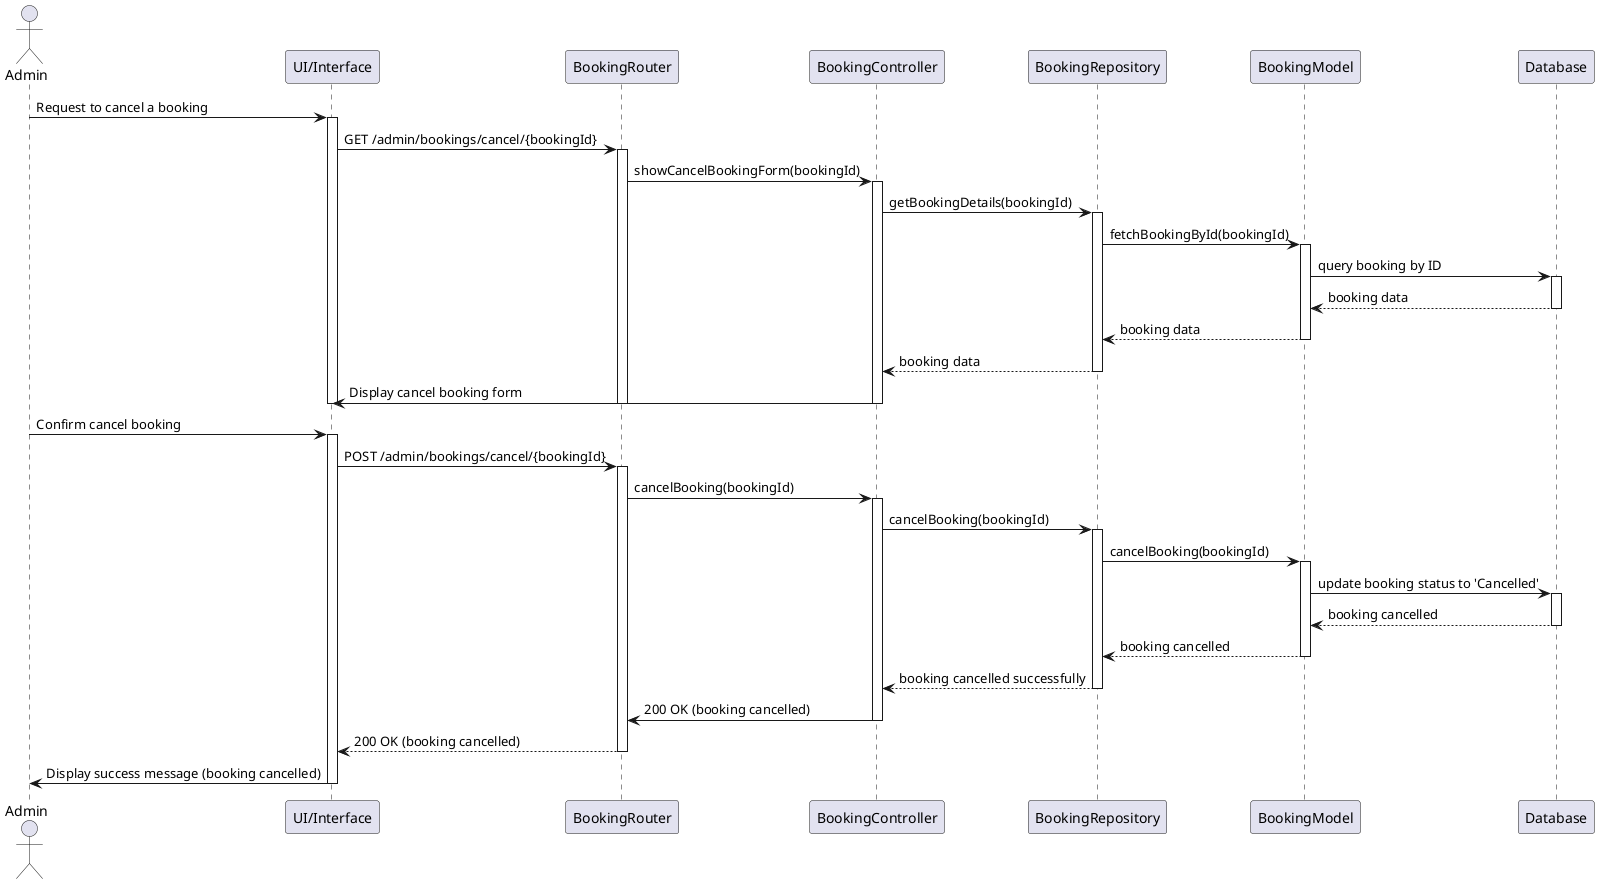 @startuml
actor Admin
participant "UI/Interface" as UI
participant "BookingRouter" as Router
participant "BookingController" as Controller
participant "BookingRepository" as Repository
participant "BookingModel" as BookingModel
participant "Database" as DB

Admin -> UI: Request to cancel a booking
activate UI
UI -> Router: GET /admin/bookings/cancel/{bookingId}
activate Router
Router -> Controller: showCancelBookingForm(bookingId)
activate Controller
Controller -> Repository: getBookingDetails(bookingId)
activate Repository

Repository -> BookingModel: fetchBookingById(bookingId)
activate BookingModel
BookingModel -> DB: query booking by ID
activate DB
DB --> BookingModel: booking data
deactivate DB
BookingModel --> Repository: booking data
deactivate BookingModel
Repository --> Controller: booking data
deactivate Repository

Controller -> UI: Display cancel booking form
deactivate Controller
deactivate Router
deactivate UI

Admin -> UI: Confirm cancel booking
activate UI
UI -> Router: POST /admin/bookings/cancel/{bookingId}
activate Router
Router -> Controller: cancelBooking(bookingId)
activate Controller
Controller -> Repository: cancelBooking(bookingId)
activate Repository

Repository -> BookingModel: cancelBooking(bookingId)
activate BookingModel
BookingModel -> DB: update booking status to 'Cancelled'
activate DB
DB --> BookingModel: booking cancelled
deactivate DB
BookingModel --> Repository: booking cancelled
deactivate BookingModel
Repository --> Controller: booking cancelled successfully
deactivate Repository

Controller -> Router: 200 OK (booking cancelled)
deactivate Controller
Router --> UI: 200 OK (booking cancelled)
deactivate Router
UI -> Admin: Display success message (booking cancelled)
deactivate UI
@enduml
